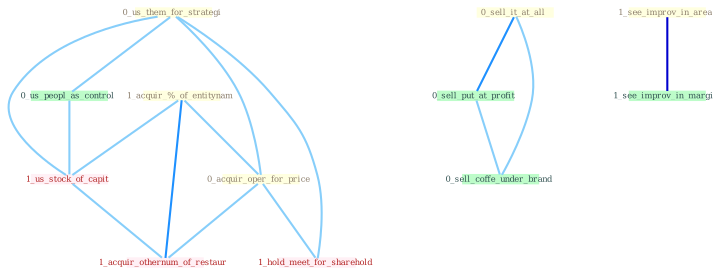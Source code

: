 Graph G{ 
    node
    [shape=polygon,style=filled,width=.5,height=.06,color="#BDFCC9",fixedsize=true,fontsize=4,
    fontcolor="#2f4f4f"];
    {node
    [color="#ffffe0", fontcolor="#8b7d6b"] "1_acquir_%_of_entitynam " "0_sell_it_at_all " "1_see_improv_in_area " "0_us_them_for_strategi " "0_acquir_oper_for_price "}
{node [color="#fff0f5", fontcolor="#b22222"] "1_us_stock_of_capit " "1_hold_meet_for_sharehold " "1_acquir_othernum_of_restaur "}
edge [color="#B0E2FF"];

	"1_acquir_%_of_entitynam " -- "0_acquir_oper_for_price " [w="1", color="#87cefa" ];
	"1_acquir_%_of_entitynam " -- "1_us_stock_of_capit " [w="1", color="#87cefa" ];
	"1_acquir_%_of_entitynam " -- "1_acquir_othernum_of_restaur " [w="2", color="#1e90ff" , len=0.8];
	"0_sell_it_at_all " -- "0_sell_put_at_profit " [w="2", color="#1e90ff" , len=0.8];
	"0_sell_it_at_all " -- "0_sell_coffe_under_brand " [w="1", color="#87cefa" ];
	"1_see_improv_in_area " -- "1_see_improv_in_margin " [w="3", color="#0000cd" , len=0.6];
	"0_us_them_for_strategi " -- "0_acquir_oper_for_price " [w="1", color="#87cefa" ];
	"0_us_them_for_strategi " -- "0_us_peopl_as_control " [w="1", color="#87cefa" ];
	"0_us_them_for_strategi " -- "1_us_stock_of_capit " [w="1", color="#87cefa" ];
	"0_us_them_for_strategi " -- "1_hold_meet_for_sharehold " [w="1", color="#87cefa" ];
	"0_acquir_oper_for_price " -- "1_hold_meet_for_sharehold " [w="1", color="#87cefa" ];
	"0_acquir_oper_for_price " -- "1_acquir_othernum_of_restaur " [w="1", color="#87cefa" ];
	"0_us_peopl_as_control " -- "1_us_stock_of_capit " [w="1", color="#87cefa" ];
	"0_sell_put_at_profit " -- "0_sell_coffe_under_brand " [w="1", color="#87cefa" ];
	"1_us_stock_of_capit " -- "1_acquir_othernum_of_restaur " [w="1", color="#87cefa" ];
}